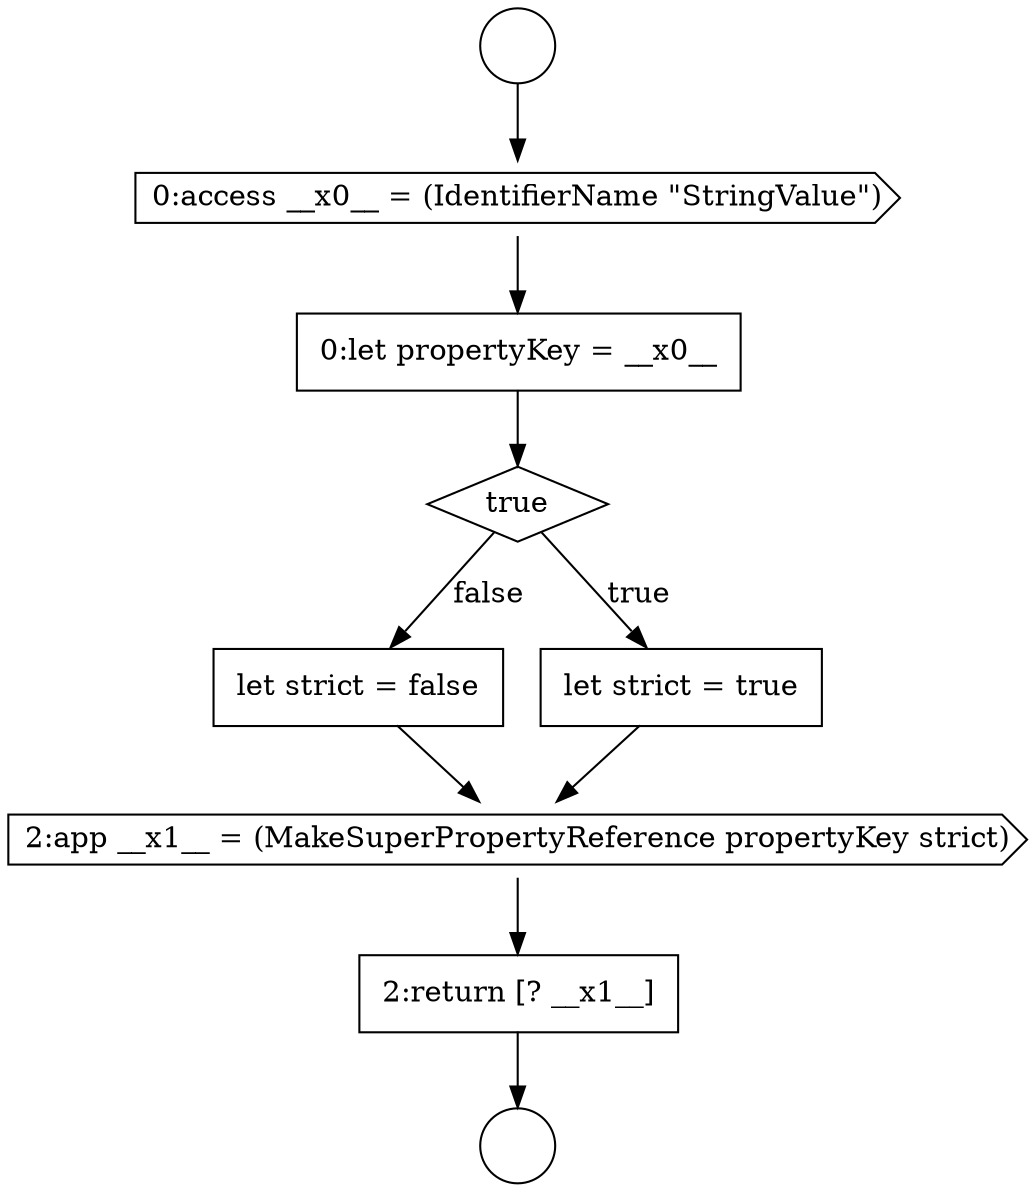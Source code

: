 digraph {
  node4037 [shape=diamond, label=<<font color="black">true</font>> color="black" fillcolor="white" style=filled]
  node4036 [shape=none, margin=0, label=<<font color="black">
    <table border="0" cellborder="1" cellspacing="0" cellpadding="10">
      <tr><td align="left">0:let propertyKey = __x0__</td></tr>
    </table>
  </font>> color="black" fillcolor="white" style=filled]
  node4041 [shape=none, margin=0, label=<<font color="black">
    <table border="0" cellborder="1" cellspacing="0" cellpadding="10">
      <tr><td align="left">2:return [? __x1__]</td></tr>
    </table>
  </font>> color="black" fillcolor="white" style=filled]
  node4035 [shape=cds, label=<<font color="black">0:access __x0__ = (IdentifierName &quot;StringValue&quot;)</font>> color="black" fillcolor="white" style=filled]
  node4039 [shape=none, margin=0, label=<<font color="black">
    <table border="0" cellborder="1" cellspacing="0" cellpadding="10">
      <tr><td align="left">let strict = false</td></tr>
    </table>
  </font>> color="black" fillcolor="white" style=filled]
  node4034 [shape=circle label=" " color="black" fillcolor="white" style=filled]
  node4033 [shape=circle label=" " color="black" fillcolor="white" style=filled]
  node4040 [shape=cds, label=<<font color="black">2:app __x1__ = (MakeSuperPropertyReference propertyKey strict)</font>> color="black" fillcolor="white" style=filled]
  node4038 [shape=none, margin=0, label=<<font color="black">
    <table border="0" cellborder="1" cellspacing="0" cellpadding="10">
      <tr><td align="left">let strict = true</td></tr>
    </table>
  </font>> color="black" fillcolor="white" style=filled]
  node4041 -> node4034 [ color="black"]
  node4038 -> node4040 [ color="black"]
  node4033 -> node4035 [ color="black"]
  node4040 -> node4041 [ color="black"]
  node4037 -> node4038 [label=<<font color="black">true</font>> color="black"]
  node4037 -> node4039 [label=<<font color="black">false</font>> color="black"]
  node4036 -> node4037 [ color="black"]
  node4035 -> node4036 [ color="black"]
  node4039 -> node4040 [ color="black"]
}
